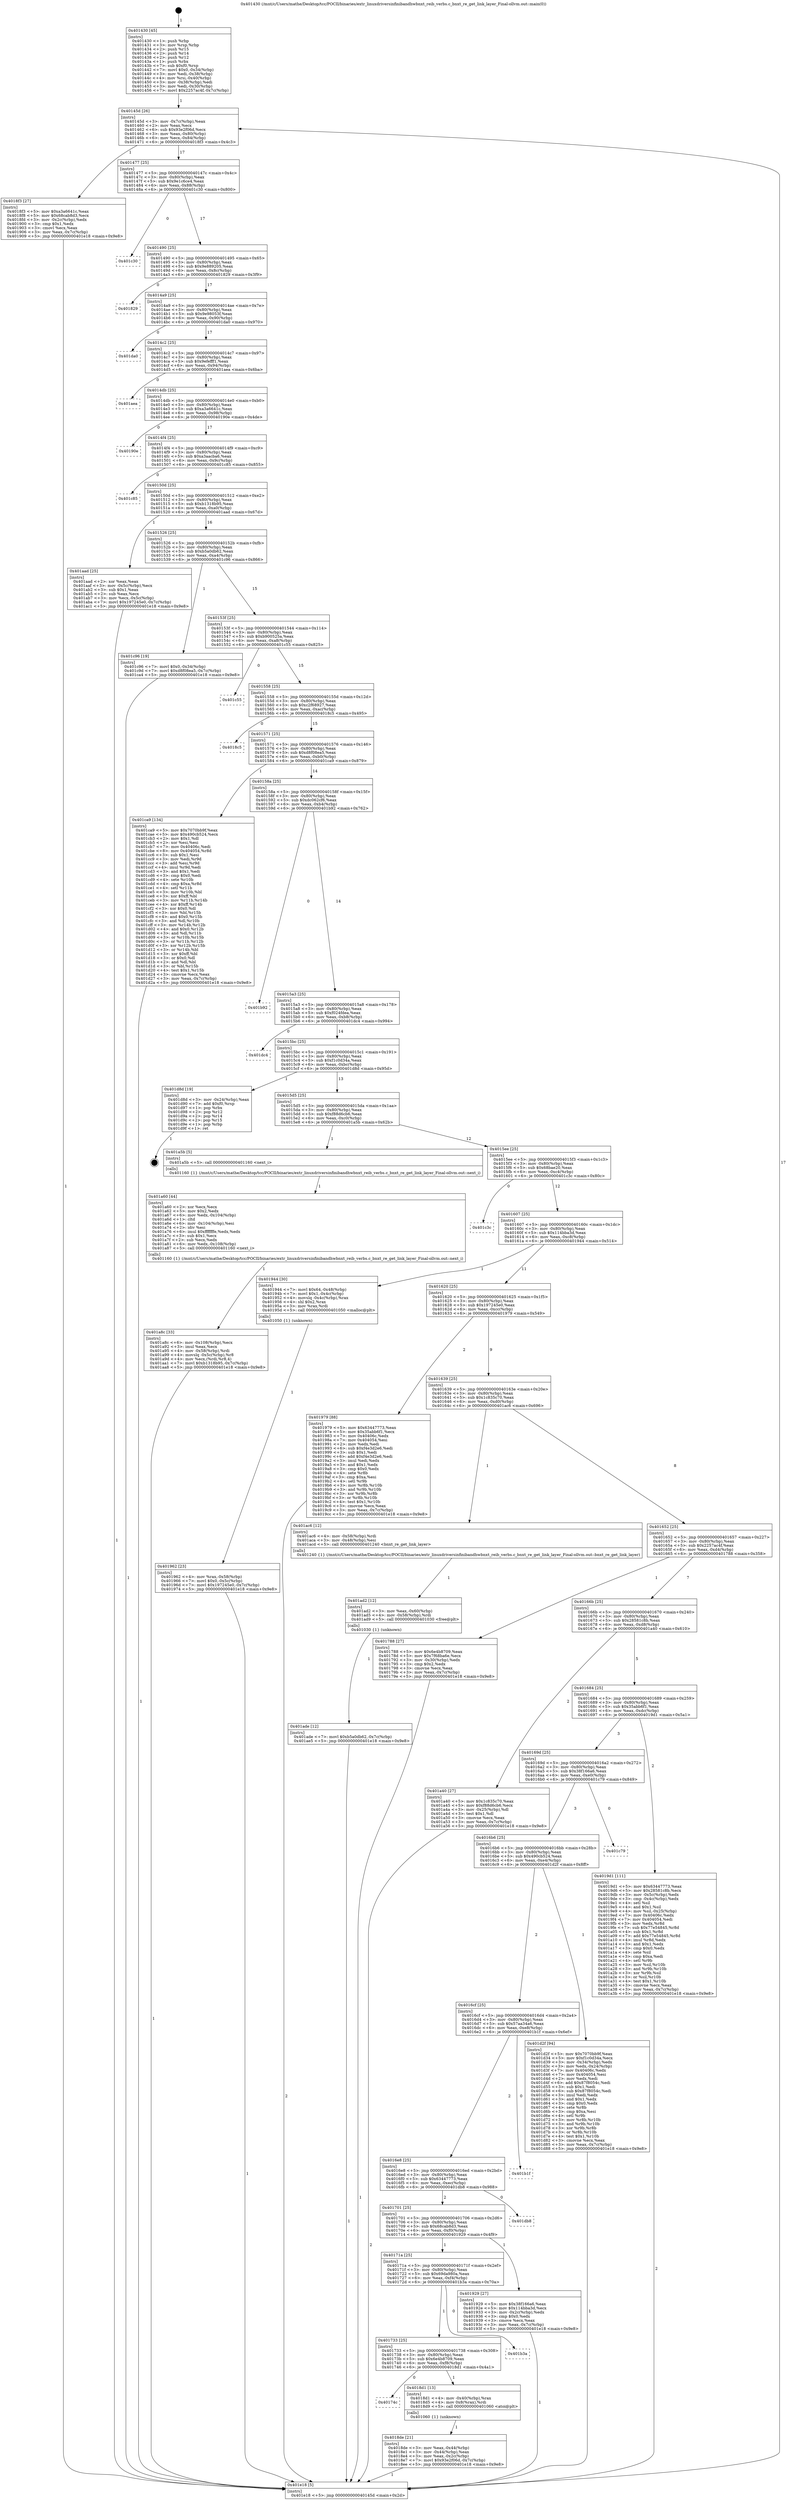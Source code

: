 digraph "0x401430" {
  label = "0x401430 (/mnt/c/Users/mathe/Desktop/tcc/POCII/binaries/extr_linuxdriversinfinibandhwbnxt_reib_verbs.c_bnxt_re_get_link_layer_Final-ollvm.out::main(0))"
  labelloc = "t"
  node[shape=record]

  Entry [label="",width=0.3,height=0.3,shape=circle,fillcolor=black,style=filled]
  "0x40145d" [label="{
     0x40145d [26]\l
     | [instrs]\l
     &nbsp;&nbsp;0x40145d \<+3\>: mov -0x7c(%rbp),%eax\l
     &nbsp;&nbsp;0x401460 \<+2\>: mov %eax,%ecx\l
     &nbsp;&nbsp;0x401462 \<+6\>: sub $0x93e2f06d,%ecx\l
     &nbsp;&nbsp;0x401468 \<+3\>: mov %eax,-0x80(%rbp)\l
     &nbsp;&nbsp;0x40146b \<+6\>: mov %ecx,-0x84(%rbp)\l
     &nbsp;&nbsp;0x401471 \<+6\>: je 00000000004018f3 \<main+0x4c3\>\l
  }"]
  "0x4018f3" [label="{
     0x4018f3 [27]\l
     | [instrs]\l
     &nbsp;&nbsp;0x4018f3 \<+5\>: mov $0xa3a6641c,%eax\l
     &nbsp;&nbsp;0x4018f8 \<+5\>: mov $0x68cab8d3,%ecx\l
     &nbsp;&nbsp;0x4018fd \<+3\>: mov -0x2c(%rbp),%edx\l
     &nbsp;&nbsp;0x401900 \<+3\>: cmp $0x1,%edx\l
     &nbsp;&nbsp;0x401903 \<+3\>: cmovl %ecx,%eax\l
     &nbsp;&nbsp;0x401906 \<+3\>: mov %eax,-0x7c(%rbp)\l
     &nbsp;&nbsp;0x401909 \<+5\>: jmp 0000000000401e18 \<main+0x9e8\>\l
  }"]
  "0x401477" [label="{
     0x401477 [25]\l
     | [instrs]\l
     &nbsp;&nbsp;0x401477 \<+5\>: jmp 000000000040147c \<main+0x4c\>\l
     &nbsp;&nbsp;0x40147c \<+3\>: mov -0x80(%rbp),%eax\l
     &nbsp;&nbsp;0x40147f \<+5\>: sub $0x9e1c6ce4,%eax\l
     &nbsp;&nbsp;0x401484 \<+6\>: mov %eax,-0x88(%rbp)\l
     &nbsp;&nbsp;0x40148a \<+6\>: je 0000000000401c30 \<main+0x800\>\l
  }"]
  Exit [label="",width=0.3,height=0.3,shape=circle,fillcolor=black,style=filled,peripheries=2]
  "0x401c30" [label="{
     0x401c30\l
  }", style=dashed]
  "0x401490" [label="{
     0x401490 [25]\l
     | [instrs]\l
     &nbsp;&nbsp;0x401490 \<+5\>: jmp 0000000000401495 \<main+0x65\>\l
     &nbsp;&nbsp;0x401495 \<+3\>: mov -0x80(%rbp),%eax\l
     &nbsp;&nbsp;0x401498 \<+5\>: sub $0x9e889205,%eax\l
     &nbsp;&nbsp;0x40149d \<+6\>: mov %eax,-0x8c(%rbp)\l
     &nbsp;&nbsp;0x4014a3 \<+6\>: je 0000000000401829 \<main+0x3f9\>\l
  }"]
  "0x401ade" [label="{
     0x401ade [12]\l
     | [instrs]\l
     &nbsp;&nbsp;0x401ade \<+7\>: movl $0xb5a0db62,-0x7c(%rbp)\l
     &nbsp;&nbsp;0x401ae5 \<+5\>: jmp 0000000000401e18 \<main+0x9e8\>\l
  }"]
  "0x401829" [label="{
     0x401829\l
  }", style=dashed]
  "0x4014a9" [label="{
     0x4014a9 [25]\l
     | [instrs]\l
     &nbsp;&nbsp;0x4014a9 \<+5\>: jmp 00000000004014ae \<main+0x7e\>\l
     &nbsp;&nbsp;0x4014ae \<+3\>: mov -0x80(%rbp),%eax\l
     &nbsp;&nbsp;0x4014b1 \<+5\>: sub $0x9e98053f,%eax\l
     &nbsp;&nbsp;0x4014b6 \<+6\>: mov %eax,-0x90(%rbp)\l
     &nbsp;&nbsp;0x4014bc \<+6\>: je 0000000000401da0 \<main+0x970\>\l
  }"]
  "0x401ad2" [label="{
     0x401ad2 [12]\l
     | [instrs]\l
     &nbsp;&nbsp;0x401ad2 \<+3\>: mov %eax,-0x60(%rbp)\l
     &nbsp;&nbsp;0x401ad5 \<+4\>: mov -0x58(%rbp),%rdi\l
     &nbsp;&nbsp;0x401ad9 \<+5\>: call 0000000000401030 \<free@plt\>\l
     | [calls]\l
     &nbsp;&nbsp;0x401030 \{1\} (unknown)\l
  }"]
  "0x401da0" [label="{
     0x401da0\l
  }", style=dashed]
  "0x4014c2" [label="{
     0x4014c2 [25]\l
     | [instrs]\l
     &nbsp;&nbsp;0x4014c2 \<+5\>: jmp 00000000004014c7 \<main+0x97\>\l
     &nbsp;&nbsp;0x4014c7 \<+3\>: mov -0x80(%rbp),%eax\l
     &nbsp;&nbsp;0x4014ca \<+5\>: sub $0x9efefff1,%eax\l
     &nbsp;&nbsp;0x4014cf \<+6\>: mov %eax,-0x94(%rbp)\l
     &nbsp;&nbsp;0x4014d5 \<+6\>: je 0000000000401aea \<main+0x6ba\>\l
  }"]
  "0x401a8c" [label="{
     0x401a8c [33]\l
     | [instrs]\l
     &nbsp;&nbsp;0x401a8c \<+6\>: mov -0x108(%rbp),%ecx\l
     &nbsp;&nbsp;0x401a92 \<+3\>: imul %eax,%ecx\l
     &nbsp;&nbsp;0x401a95 \<+4\>: mov -0x58(%rbp),%rdi\l
     &nbsp;&nbsp;0x401a99 \<+4\>: movslq -0x5c(%rbp),%r8\l
     &nbsp;&nbsp;0x401a9d \<+4\>: mov %ecx,(%rdi,%r8,4)\l
     &nbsp;&nbsp;0x401aa1 \<+7\>: movl $0xb1318b95,-0x7c(%rbp)\l
     &nbsp;&nbsp;0x401aa8 \<+5\>: jmp 0000000000401e18 \<main+0x9e8\>\l
  }"]
  "0x401aea" [label="{
     0x401aea\l
  }", style=dashed]
  "0x4014db" [label="{
     0x4014db [25]\l
     | [instrs]\l
     &nbsp;&nbsp;0x4014db \<+5\>: jmp 00000000004014e0 \<main+0xb0\>\l
     &nbsp;&nbsp;0x4014e0 \<+3\>: mov -0x80(%rbp),%eax\l
     &nbsp;&nbsp;0x4014e3 \<+5\>: sub $0xa3a6641c,%eax\l
     &nbsp;&nbsp;0x4014e8 \<+6\>: mov %eax,-0x98(%rbp)\l
     &nbsp;&nbsp;0x4014ee \<+6\>: je 000000000040190e \<main+0x4de\>\l
  }"]
  "0x401a60" [label="{
     0x401a60 [44]\l
     | [instrs]\l
     &nbsp;&nbsp;0x401a60 \<+2\>: xor %ecx,%ecx\l
     &nbsp;&nbsp;0x401a62 \<+5\>: mov $0x2,%edx\l
     &nbsp;&nbsp;0x401a67 \<+6\>: mov %edx,-0x104(%rbp)\l
     &nbsp;&nbsp;0x401a6d \<+1\>: cltd\l
     &nbsp;&nbsp;0x401a6e \<+6\>: mov -0x104(%rbp),%esi\l
     &nbsp;&nbsp;0x401a74 \<+2\>: idiv %esi\l
     &nbsp;&nbsp;0x401a76 \<+6\>: imul $0xfffffffe,%edx,%edx\l
     &nbsp;&nbsp;0x401a7c \<+3\>: sub $0x1,%ecx\l
     &nbsp;&nbsp;0x401a7f \<+2\>: sub %ecx,%edx\l
     &nbsp;&nbsp;0x401a81 \<+6\>: mov %edx,-0x108(%rbp)\l
     &nbsp;&nbsp;0x401a87 \<+5\>: call 0000000000401160 \<next_i\>\l
     | [calls]\l
     &nbsp;&nbsp;0x401160 \{1\} (/mnt/c/Users/mathe/Desktop/tcc/POCII/binaries/extr_linuxdriversinfinibandhwbnxt_reib_verbs.c_bnxt_re_get_link_layer_Final-ollvm.out::next_i)\l
  }"]
  "0x40190e" [label="{
     0x40190e\l
  }", style=dashed]
  "0x4014f4" [label="{
     0x4014f4 [25]\l
     | [instrs]\l
     &nbsp;&nbsp;0x4014f4 \<+5\>: jmp 00000000004014f9 \<main+0xc9\>\l
     &nbsp;&nbsp;0x4014f9 \<+3\>: mov -0x80(%rbp),%eax\l
     &nbsp;&nbsp;0x4014fc \<+5\>: sub $0xa3aacba6,%eax\l
     &nbsp;&nbsp;0x401501 \<+6\>: mov %eax,-0x9c(%rbp)\l
     &nbsp;&nbsp;0x401507 \<+6\>: je 0000000000401c85 \<main+0x855\>\l
  }"]
  "0x401962" [label="{
     0x401962 [23]\l
     | [instrs]\l
     &nbsp;&nbsp;0x401962 \<+4\>: mov %rax,-0x58(%rbp)\l
     &nbsp;&nbsp;0x401966 \<+7\>: movl $0x0,-0x5c(%rbp)\l
     &nbsp;&nbsp;0x40196d \<+7\>: movl $0x197245e0,-0x7c(%rbp)\l
     &nbsp;&nbsp;0x401974 \<+5\>: jmp 0000000000401e18 \<main+0x9e8\>\l
  }"]
  "0x401c85" [label="{
     0x401c85\l
  }", style=dashed]
  "0x40150d" [label="{
     0x40150d [25]\l
     | [instrs]\l
     &nbsp;&nbsp;0x40150d \<+5\>: jmp 0000000000401512 \<main+0xe2\>\l
     &nbsp;&nbsp;0x401512 \<+3\>: mov -0x80(%rbp),%eax\l
     &nbsp;&nbsp;0x401515 \<+5\>: sub $0xb1318b95,%eax\l
     &nbsp;&nbsp;0x40151a \<+6\>: mov %eax,-0xa0(%rbp)\l
     &nbsp;&nbsp;0x401520 \<+6\>: je 0000000000401aad \<main+0x67d\>\l
  }"]
  "0x4018de" [label="{
     0x4018de [21]\l
     | [instrs]\l
     &nbsp;&nbsp;0x4018de \<+3\>: mov %eax,-0x44(%rbp)\l
     &nbsp;&nbsp;0x4018e1 \<+3\>: mov -0x44(%rbp),%eax\l
     &nbsp;&nbsp;0x4018e4 \<+3\>: mov %eax,-0x2c(%rbp)\l
     &nbsp;&nbsp;0x4018e7 \<+7\>: movl $0x93e2f06d,-0x7c(%rbp)\l
     &nbsp;&nbsp;0x4018ee \<+5\>: jmp 0000000000401e18 \<main+0x9e8\>\l
  }"]
  "0x401aad" [label="{
     0x401aad [25]\l
     | [instrs]\l
     &nbsp;&nbsp;0x401aad \<+2\>: xor %eax,%eax\l
     &nbsp;&nbsp;0x401aaf \<+3\>: mov -0x5c(%rbp),%ecx\l
     &nbsp;&nbsp;0x401ab2 \<+3\>: sub $0x1,%eax\l
     &nbsp;&nbsp;0x401ab5 \<+2\>: sub %eax,%ecx\l
     &nbsp;&nbsp;0x401ab7 \<+3\>: mov %ecx,-0x5c(%rbp)\l
     &nbsp;&nbsp;0x401aba \<+7\>: movl $0x197245e0,-0x7c(%rbp)\l
     &nbsp;&nbsp;0x401ac1 \<+5\>: jmp 0000000000401e18 \<main+0x9e8\>\l
  }"]
  "0x401526" [label="{
     0x401526 [25]\l
     | [instrs]\l
     &nbsp;&nbsp;0x401526 \<+5\>: jmp 000000000040152b \<main+0xfb\>\l
     &nbsp;&nbsp;0x40152b \<+3\>: mov -0x80(%rbp),%eax\l
     &nbsp;&nbsp;0x40152e \<+5\>: sub $0xb5a0db62,%eax\l
     &nbsp;&nbsp;0x401533 \<+6\>: mov %eax,-0xa4(%rbp)\l
     &nbsp;&nbsp;0x401539 \<+6\>: je 0000000000401c96 \<main+0x866\>\l
  }"]
  "0x40174c" [label="{
     0x40174c\l
  }", style=dashed]
  "0x401c96" [label="{
     0x401c96 [19]\l
     | [instrs]\l
     &nbsp;&nbsp;0x401c96 \<+7\>: movl $0x0,-0x34(%rbp)\l
     &nbsp;&nbsp;0x401c9d \<+7\>: movl $0xd8f08ea5,-0x7c(%rbp)\l
     &nbsp;&nbsp;0x401ca4 \<+5\>: jmp 0000000000401e18 \<main+0x9e8\>\l
  }"]
  "0x40153f" [label="{
     0x40153f [25]\l
     | [instrs]\l
     &nbsp;&nbsp;0x40153f \<+5\>: jmp 0000000000401544 \<main+0x114\>\l
     &nbsp;&nbsp;0x401544 \<+3\>: mov -0x80(%rbp),%eax\l
     &nbsp;&nbsp;0x401547 \<+5\>: sub $0xb900525a,%eax\l
     &nbsp;&nbsp;0x40154c \<+6\>: mov %eax,-0xa8(%rbp)\l
     &nbsp;&nbsp;0x401552 \<+6\>: je 0000000000401c55 \<main+0x825\>\l
  }"]
  "0x4018d1" [label="{
     0x4018d1 [13]\l
     | [instrs]\l
     &nbsp;&nbsp;0x4018d1 \<+4\>: mov -0x40(%rbp),%rax\l
     &nbsp;&nbsp;0x4018d5 \<+4\>: mov 0x8(%rax),%rdi\l
     &nbsp;&nbsp;0x4018d9 \<+5\>: call 0000000000401060 \<atoi@plt\>\l
     | [calls]\l
     &nbsp;&nbsp;0x401060 \{1\} (unknown)\l
  }"]
  "0x401c55" [label="{
     0x401c55\l
  }", style=dashed]
  "0x401558" [label="{
     0x401558 [25]\l
     | [instrs]\l
     &nbsp;&nbsp;0x401558 \<+5\>: jmp 000000000040155d \<main+0x12d\>\l
     &nbsp;&nbsp;0x40155d \<+3\>: mov -0x80(%rbp),%eax\l
     &nbsp;&nbsp;0x401560 \<+5\>: sub $0xc2f68927,%eax\l
     &nbsp;&nbsp;0x401565 \<+6\>: mov %eax,-0xac(%rbp)\l
     &nbsp;&nbsp;0x40156b \<+6\>: je 00000000004018c5 \<main+0x495\>\l
  }"]
  "0x401733" [label="{
     0x401733 [25]\l
     | [instrs]\l
     &nbsp;&nbsp;0x401733 \<+5\>: jmp 0000000000401738 \<main+0x308\>\l
     &nbsp;&nbsp;0x401738 \<+3\>: mov -0x80(%rbp),%eax\l
     &nbsp;&nbsp;0x40173b \<+5\>: sub $0x6e4b8709,%eax\l
     &nbsp;&nbsp;0x401740 \<+6\>: mov %eax,-0xf8(%rbp)\l
     &nbsp;&nbsp;0x401746 \<+6\>: je 00000000004018d1 \<main+0x4a1\>\l
  }"]
  "0x4018c5" [label="{
     0x4018c5\l
  }", style=dashed]
  "0x401571" [label="{
     0x401571 [25]\l
     | [instrs]\l
     &nbsp;&nbsp;0x401571 \<+5\>: jmp 0000000000401576 \<main+0x146\>\l
     &nbsp;&nbsp;0x401576 \<+3\>: mov -0x80(%rbp),%eax\l
     &nbsp;&nbsp;0x401579 \<+5\>: sub $0xd8f08ea5,%eax\l
     &nbsp;&nbsp;0x40157e \<+6\>: mov %eax,-0xb0(%rbp)\l
     &nbsp;&nbsp;0x401584 \<+6\>: je 0000000000401ca9 \<main+0x879\>\l
  }"]
  "0x401b3a" [label="{
     0x401b3a\l
  }", style=dashed]
  "0x401ca9" [label="{
     0x401ca9 [134]\l
     | [instrs]\l
     &nbsp;&nbsp;0x401ca9 \<+5\>: mov $0x7070bb9f,%eax\l
     &nbsp;&nbsp;0x401cae \<+5\>: mov $0x490cb524,%ecx\l
     &nbsp;&nbsp;0x401cb3 \<+2\>: mov $0x1,%dl\l
     &nbsp;&nbsp;0x401cb5 \<+2\>: xor %esi,%esi\l
     &nbsp;&nbsp;0x401cb7 \<+7\>: mov 0x40406c,%edi\l
     &nbsp;&nbsp;0x401cbe \<+8\>: mov 0x404054,%r8d\l
     &nbsp;&nbsp;0x401cc6 \<+3\>: sub $0x1,%esi\l
     &nbsp;&nbsp;0x401cc9 \<+3\>: mov %edi,%r9d\l
     &nbsp;&nbsp;0x401ccc \<+3\>: add %esi,%r9d\l
     &nbsp;&nbsp;0x401ccf \<+4\>: imul %r9d,%edi\l
     &nbsp;&nbsp;0x401cd3 \<+3\>: and $0x1,%edi\l
     &nbsp;&nbsp;0x401cd6 \<+3\>: cmp $0x0,%edi\l
     &nbsp;&nbsp;0x401cd9 \<+4\>: sete %r10b\l
     &nbsp;&nbsp;0x401cdd \<+4\>: cmp $0xa,%r8d\l
     &nbsp;&nbsp;0x401ce1 \<+4\>: setl %r11b\l
     &nbsp;&nbsp;0x401ce5 \<+3\>: mov %r10b,%bl\l
     &nbsp;&nbsp;0x401ce8 \<+3\>: xor $0xff,%bl\l
     &nbsp;&nbsp;0x401ceb \<+3\>: mov %r11b,%r14b\l
     &nbsp;&nbsp;0x401cee \<+4\>: xor $0xff,%r14b\l
     &nbsp;&nbsp;0x401cf2 \<+3\>: xor $0x0,%dl\l
     &nbsp;&nbsp;0x401cf5 \<+3\>: mov %bl,%r15b\l
     &nbsp;&nbsp;0x401cf8 \<+4\>: and $0x0,%r15b\l
     &nbsp;&nbsp;0x401cfc \<+3\>: and %dl,%r10b\l
     &nbsp;&nbsp;0x401cff \<+3\>: mov %r14b,%r12b\l
     &nbsp;&nbsp;0x401d02 \<+4\>: and $0x0,%r12b\l
     &nbsp;&nbsp;0x401d06 \<+3\>: and %dl,%r11b\l
     &nbsp;&nbsp;0x401d09 \<+3\>: or %r10b,%r15b\l
     &nbsp;&nbsp;0x401d0c \<+3\>: or %r11b,%r12b\l
     &nbsp;&nbsp;0x401d0f \<+3\>: xor %r12b,%r15b\l
     &nbsp;&nbsp;0x401d12 \<+3\>: or %r14b,%bl\l
     &nbsp;&nbsp;0x401d15 \<+3\>: xor $0xff,%bl\l
     &nbsp;&nbsp;0x401d18 \<+3\>: or $0x0,%dl\l
     &nbsp;&nbsp;0x401d1b \<+2\>: and %dl,%bl\l
     &nbsp;&nbsp;0x401d1d \<+3\>: or %bl,%r15b\l
     &nbsp;&nbsp;0x401d20 \<+4\>: test $0x1,%r15b\l
     &nbsp;&nbsp;0x401d24 \<+3\>: cmovne %ecx,%eax\l
     &nbsp;&nbsp;0x401d27 \<+3\>: mov %eax,-0x7c(%rbp)\l
     &nbsp;&nbsp;0x401d2a \<+5\>: jmp 0000000000401e18 \<main+0x9e8\>\l
  }"]
  "0x40158a" [label="{
     0x40158a [25]\l
     | [instrs]\l
     &nbsp;&nbsp;0x40158a \<+5\>: jmp 000000000040158f \<main+0x15f\>\l
     &nbsp;&nbsp;0x40158f \<+3\>: mov -0x80(%rbp),%eax\l
     &nbsp;&nbsp;0x401592 \<+5\>: sub $0xdc062cf6,%eax\l
     &nbsp;&nbsp;0x401597 \<+6\>: mov %eax,-0xb4(%rbp)\l
     &nbsp;&nbsp;0x40159d \<+6\>: je 0000000000401b92 \<main+0x762\>\l
  }"]
  "0x40171a" [label="{
     0x40171a [25]\l
     | [instrs]\l
     &nbsp;&nbsp;0x40171a \<+5\>: jmp 000000000040171f \<main+0x2ef\>\l
     &nbsp;&nbsp;0x40171f \<+3\>: mov -0x80(%rbp),%eax\l
     &nbsp;&nbsp;0x401722 \<+5\>: sub $0x69da980a,%eax\l
     &nbsp;&nbsp;0x401727 \<+6\>: mov %eax,-0xf4(%rbp)\l
     &nbsp;&nbsp;0x40172d \<+6\>: je 0000000000401b3a \<main+0x70a\>\l
  }"]
  "0x401b92" [label="{
     0x401b92\l
  }", style=dashed]
  "0x4015a3" [label="{
     0x4015a3 [25]\l
     | [instrs]\l
     &nbsp;&nbsp;0x4015a3 \<+5\>: jmp 00000000004015a8 \<main+0x178\>\l
     &nbsp;&nbsp;0x4015a8 \<+3\>: mov -0x80(%rbp),%eax\l
     &nbsp;&nbsp;0x4015ab \<+5\>: sub $0xf024fdea,%eax\l
     &nbsp;&nbsp;0x4015b0 \<+6\>: mov %eax,-0xb8(%rbp)\l
     &nbsp;&nbsp;0x4015b6 \<+6\>: je 0000000000401dc4 \<main+0x994\>\l
  }"]
  "0x401929" [label="{
     0x401929 [27]\l
     | [instrs]\l
     &nbsp;&nbsp;0x401929 \<+5\>: mov $0x38f166a6,%eax\l
     &nbsp;&nbsp;0x40192e \<+5\>: mov $0x114bba3d,%ecx\l
     &nbsp;&nbsp;0x401933 \<+3\>: mov -0x2c(%rbp),%edx\l
     &nbsp;&nbsp;0x401936 \<+3\>: cmp $0x0,%edx\l
     &nbsp;&nbsp;0x401939 \<+3\>: cmove %ecx,%eax\l
     &nbsp;&nbsp;0x40193c \<+3\>: mov %eax,-0x7c(%rbp)\l
     &nbsp;&nbsp;0x40193f \<+5\>: jmp 0000000000401e18 \<main+0x9e8\>\l
  }"]
  "0x401dc4" [label="{
     0x401dc4\l
  }", style=dashed]
  "0x4015bc" [label="{
     0x4015bc [25]\l
     | [instrs]\l
     &nbsp;&nbsp;0x4015bc \<+5\>: jmp 00000000004015c1 \<main+0x191\>\l
     &nbsp;&nbsp;0x4015c1 \<+3\>: mov -0x80(%rbp),%eax\l
     &nbsp;&nbsp;0x4015c4 \<+5\>: sub $0xf1c0d34a,%eax\l
     &nbsp;&nbsp;0x4015c9 \<+6\>: mov %eax,-0xbc(%rbp)\l
     &nbsp;&nbsp;0x4015cf \<+6\>: je 0000000000401d8d \<main+0x95d\>\l
  }"]
  "0x401701" [label="{
     0x401701 [25]\l
     | [instrs]\l
     &nbsp;&nbsp;0x401701 \<+5\>: jmp 0000000000401706 \<main+0x2d6\>\l
     &nbsp;&nbsp;0x401706 \<+3\>: mov -0x80(%rbp),%eax\l
     &nbsp;&nbsp;0x401709 \<+5\>: sub $0x68cab8d3,%eax\l
     &nbsp;&nbsp;0x40170e \<+6\>: mov %eax,-0xf0(%rbp)\l
     &nbsp;&nbsp;0x401714 \<+6\>: je 0000000000401929 \<main+0x4f9\>\l
  }"]
  "0x401d8d" [label="{
     0x401d8d [19]\l
     | [instrs]\l
     &nbsp;&nbsp;0x401d8d \<+3\>: mov -0x24(%rbp),%eax\l
     &nbsp;&nbsp;0x401d90 \<+7\>: add $0xf0,%rsp\l
     &nbsp;&nbsp;0x401d97 \<+1\>: pop %rbx\l
     &nbsp;&nbsp;0x401d98 \<+2\>: pop %r12\l
     &nbsp;&nbsp;0x401d9a \<+2\>: pop %r14\l
     &nbsp;&nbsp;0x401d9c \<+2\>: pop %r15\l
     &nbsp;&nbsp;0x401d9e \<+1\>: pop %rbp\l
     &nbsp;&nbsp;0x401d9f \<+1\>: ret\l
  }"]
  "0x4015d5" [label="{
     0x4015d5 [25]\l
     | [instrs]\l
     &nbsp;&nbsp;0x4015d5 \<+5\>: jmp 00000000004015da \<main+0x1aa\>\l
     &nbsp;&nbsp;0x4015da \<+3\>: mov -0x80(%rbp),%eax\l
     &nbsp;&nbsp;0x4015dd \<+5\>: sub $0xf88d6cb6,%eax\l
     &nbsp;&nbsp;0x4015e2 \<+6\>: mov %eax,-0xc0(%rbp)\l
     &nbsp;&nbsp;0x4015e8 \<+6\>: je 0000000000401a5b \<main+0x62b\>\l
  }"]
  "0x401db8" [label="{
     0x401db8\l
  }", style=dashed]
  "0x401a5b" [label="{
     0x401a5b [5]\l
     | [instrs]\l
     &nbsp;&nbsp;0x401a5b \<+5\>: call 0000000000401160 \<next_i\>\l
     | [calls]\l
     &nbsp;&nbsp;0x401160 \{1\} (/mnt/c/Users/mathe/Desktop/tcc/POCII/binaries/extr_linuxdriversinfinibandhwbnxt_reib_verbs.c_bnxt_re_get_link_layer_Final-ollvm.out::next_i)\l
  }"]
  "0x4015ee" [label="{
     0x4015ee [25]\l
     | [instrs]\l
     &nbsp;&nbsp;0x4015ee \<+5\>: jmp 00000000004015f3 \<main+0x1c3\>\l
     &nbsp;&nbsp;0x4015f3 \<+3\>: mov -0x80(%rbp),%eax\l
     &nbsp;&nbsp;0x4015f6 \<+5\>: sub $0x68bae20,%eax\l
     &nbsp;&nbsp;0x4015fb \<+6\>: mov %eax,-0xc4(%rbp)\l
     &nbsp;&nbsp;0x401601 \<+6\>: je 0000000000401c3c \<main+0x80c\>\l
  }"]
  "0x4016e8" [label="{
     0x4016e8 [25]\l
     | [instrs]\l
     &nbsp;&nbsp;0x4016e8 \<+5\>: jmp 00000000004016ed \<main+0x2bd\>\l
     &nbsp;&nbsp;0x4016ed \<+3\>: mov -0x80(%rbp),%eax\l
     &nbsp;&nbsp;0x4016f0 \<+5\>: sub $0x63447773,%eax\l
     &nbsp;&nbsp;0x4016f5 \<+6\>: mov %eax,-0xec(%rbp)\l
     &nbsp;&nbsp;0x4016fb \<+6\>: je 0000000000401db8 \<main+0x988\>\l
  }"]
  "0x401c3c" [label="{
     0x401c3c\l
  }", style=dashed]
  "0x401607" [label="{
     0x401607 [25]\l
     | [instrs]\l
     &nbsp;&nbsp;0x401607 \<+5\>: jmp 000000000040160c \<main+0x1dc\>\l
     &nbsp;&nbsp;0x40160c \<+3\>: mov -0x80(%rbp),%eax\l
     &nbsp;&nbsp;0x40160f \<+5\>: sub $0x114bba3d,%eax\l
     &nbsp;&nbsp;0x401614 \<+6\>: mov %eax,-0xc8(%rbp)\l
     &nbsp;&nbsp;0x40161a \<+6\>: je 0000000000401944 \<main+0x514\>\l
  }"]
  "0x401b1f" [label="{
     0x401b1f\l
  }", style=dashed]
  "0x401944" [label="{
     0x401944 [30]\l
     | [instrs]\l
     &nbsp;&nbsp;0x401944 \<+7\>: movl $0x64,-0x48(%rbp)\l
     &nbsp;&nbsp;0x40194b \<+7\>: movl $0x1,-0x4c(%rbp)\l
     &nbsp;&nbsp;0x401952 \<+4\>: movslq -0x4c(%rbp),%rax\l
     &nbsp;&nbsp;0x401956 \<+4\>: shl $0x2,%rax\l
     &nbsp;&nbsp;0x40195a \<+3\>: mov %rax,%rdi\l
     &nbsp;&nbsp;0x40195d \<+5\>: call 0000000000401050 \<malloc@plt\>\l
     | [calls]\l
     &nbsp;&nbsp;0x401050 \{1\} (unknown)\l
  }"]
  "0x401620" [label="{
     0x401620 [25]\l
     | [instrs]\l
     &nbsp;&nbsp;0x401620 \<+5\>: jmp 0000000000401625 \<main+0x1f5\>\l
     &nbsp;&nbsp;0x401625 \<+3\>: mov -0x80(%rbp),%eax\l
     &nbsp;&nbsp;0x401628 \<+5\>: sub $0x197245e0,%eax\l
     &nbsp;&nbsp;0x40162d \<+6\>: mov %eax,-0xcc(%rbp)\l
     &nbsp;&nbsp;0x401633 \<+6\>: je 0000000000401979 \<main+0x549\>\l
  }"]
  "0x4016cf" [label="{
     0x4016cf [25]\l
     | [instrs]\l
     &nbsp;&nbsp;0x4016cf \<+5\>: jmp 00000000004016d4 \<main+0x2a4\>\l
     &nbsp;&nbsp;0x4016d4 \<+3\>: mov -0x80(%rbp),%eax\l
     &nbsp;&nbsp;0x4016d7 \<+5\>: sub $0x57aa34a6,%eax\l
     &nbsp;&nbsp;0x4016dc \<+6\>: mov %eax,-0xe8(%rbp)\l
     &nbsp;&nbsp;0x4016e2 \<+6\>: je 0000000000401b1f \<main+0x6ef\>\l
  }"]
  "0x401979" [label="{
     0x401979 [88]\l
     | [instrs]\l
     &nbsp;&nbsp;0x401979 \<+5\>: mov $0x63447773,%eax\l
     &nbsp;&nbsp;0x40197e \<+5\>: mov $0x35abb6f1,%ecx\l
     &nbsp;&nbsp;0x401983 \<+7\>: mov 0x40406c,%edx\l
     &nbsp;&nbsp;0x40198a \<+7\>: mov 0x404054,%esi\l
     &nbsp;&nbsp;0x401991 \<+2\>: mov %edx,%edi\l
     &nbsp;&nbsp;0x401993 \<+6\>: sub $0xf4e3d2e6,%edi\l
     &nbsp;&nbsp;0x401999 \<+3\>: sub $0x1,%edi\l
     &nbsp;&nbsp;0x40199c \<+6\>: add $0xf4e3d2e6,%edi\l
     &nbsp;&nbsp;0x4019a2 \<+3\>: imul %edi,%edx\l
     &nbsp;&nbsp;0x4019a5 \<+3\>: and $0x1,%edx\l
     &nbsp;&nbsp;0x4019a8 \<+3\>: cmp $0x0,%edx\l
     &nbsp;&nbsp;0x4019ab \<+4\>: sete %r8b\l
     &nbsp;&nbsp;0x4019af \<+3\>: cmp $0xa,%esi\l
     &nbsp;&nbsp;0x4019b2 \<+4\>: setl %r9b\l
     &nbsp;&nbsp;0x4019b6 \<+3\>: mov %r8b,%r10b\l
     &nbsp;&nbsp;0x4019b9 \<+3\>: and %r9b,%r10b\l
     &nbsp;&nbsp;0x4019bc \<+3\>: xor %r9b,%r8b\l
     &nbsp;&nbsp;0x4019bf \<+3\>: or %r8b,%r10b\l
     &nbsp;&nbsp;0x4019c2 \<+4\>: test $0x1,%r10b\l
     &nbsp;&nbsp;0x4019c6 \<+3\>: cmovne %ecx,%eax\l
     &nbsp;&nbsp;0x4019c9 \<+3\>: mov %eax,-0x7c(%rbp)\l
     &nbsp;&nbsp;0x4019cc \<+5\>: jmp 0000000000401e18 \<main+0x9e8\>\l
  }"]
  "0x401639" [label="{
     0x401639 [25]\l
     | [instrs]\l
     &nbsp;&nbsp;0x401639 \<+5\>: jmp 000000000040163e \<main+0x20e\>\l
     &nbsp;&nbsp;0x40163e \<+3\>: mov -0x80(%rbp),%eax\l
     &nbsp;&nbsp;0x401641 \<+5\>: sub $0x1c835c70,%eax\l
     &nbsp;&nbsp;0x401646 \<+6\>: mov %eax,-0xd0(%rbp)\l
     &nbsp;&nbsp;0x40164c \<+6\>: je 0000000000401ac6 \<main+0x696\>\l
  }"]
  "0x401d2f" [label="{
     0x401d2f [94]\l
     | [instrs]\l
     &nbsp;&nbsp;0x401d2f \<+5\>: mov $0x7070bb9f,%eax\l
     &nbsp;&nbsp;0x401d34 \<+5\>: mov $0xf1c0d34a,%ecx\l
     &nbsp;&nbsp;0x401d39 \<+3\>: mov -0x34(%rbp),%edx\l
     &nbsp;&nbsp;0x401d3c \<+3\>: mov %edx,-0x24(%rbp)\l
     &nbsp;&nbsp;0x401d3f \<+7\>: mov 0x40406c,%edx\l
     &nbsp;&nbsp;0x401d46 \<+7\>: mov 0x404054,%esi\l
     &nbsp;&nbsp;0x401d4d \<+2\>: mov %edx,%edi\l
     &nbsp;&nbsp;0x401d4f \<+6\>: add $0x87f8054c,%edi\l
     &nbsp;&nbsp;0x401d55 \<+3\>: sub $0x1,%edi\l
     &nbsp;&nbsp;0x401d58 \<+6\>: sub $0x87f8054c,%edi\l
     &nbsp;&nbsp;0x401d5e \<+3\>: imul %edi,%edx\l
     &nbsp;&nbsp;0x401d61 \<+3\>: and $0x1,%edx\l
     &nbsp;&nbsp;0x401d64 \<+3\>: cmp $0x0,%edx\l
     &nbsp;&nbsp;0x401d67 \<+4\>: sete %r8b\l
     &nbsp;&nbsp;0x401d6b \<+3\>: cmp $0xa,%esi\l
     &nbsp;&nbsp;0x401d6e \<+4\>: setl %r9b\l
     &nbsp;&nbsp;0x401d72 \<+3\>: mov %r8b,%r10b\l
     &nbsp;&nbsp;0x401d75 \<+3\>: and %r9b,%r10b\l
     &nbsp;&nbsp;0x401d78 \<+3\>: xor %r9b,%r8b\l
     &nbsp;&nbsp;0x401d7b \<+3\>: or %r8b,%r10b\l
     &nbsp;&nbsp;0x401d7e \<+4\>: test $0x1,%r10b\l
     &nbsp;&nbsp;0x401d82 \<+3\>: cmovne %ecx,%eax\l
     &nbsp;&nbsp;0x401d85 \<+3\>: mov %eax,-0x7c(%rbp)\l
     &nbsp;&nbsp;0x401d88 \<+5\>: jmp 0000000000401e18 \<main+0x9e8\>\l
  }"]
  "0x401ac6" [label="{
     0x401ac6 [12]\l
     | [instrs]\l
     &nbsp;&nbsp;0x401ac6 \<+4\>: mov -0x58(%rbp),%rdi\l
     &nbsp;&nbsp;0x401aca \<+3\>: mov -0x48(%rbp),%esi\l
     &nbsp;&nbsp;0x401acd \<+5\>: call 0000000000401240 \<bnxt_re_get_link_layer\>\l
     | [calls]\l
     &nbsp;&nbsp;0x401240 \{1\} (/mnt/c/Users/mathe/Desktop/tcc/POCII/binaries/extr_linuxdriversinfinibandhwbnxt_reib_verbs.c_bnxt_re_get_link_layer_Final-ollvm.out::bnxt_re_get_link_layer)\l
  }"]
  "0x401652" [label="{
     0x401652 [25]\l
     | [instrs]\l
     &nbsp;&nbsp;0x401652 \<+5\>: jmp 0000000000401657 \<main+0x227\>\l
     &nbsp;&nbsp;0x401657 \<+3\>: mov -0x80(%rbp),%eax\l
     &nbsp;&nbsp;0x40165a \<+5\>: sub $0x2257ac4f,%eax\l
     &nbsp;&nbsp;0x40165f \<+6\>: mov %eax,-0xd4(%rbp)\l
     &nbsp;&nbsp;0x401665 \<+6\>: je 0000000000401788 \<main+0x358\>\l
  }"]
  "0x4016b6" [label="{
     0x4016b6 [25]\l
     | [instrs]\l
     &nbsp;&nbsp;0x4016b6 \<+5\>: jmp 00000000004016bb \<main+0x28b\>\l
     &nbsp;&nbsp;0x4016bb \<+3\>: mov -0x80(%rbp),%eax\l
     &nbsp;&nbsp;0x4016be \<+5\>: sub $0x490cb524,%eax\l
     &nbsp;&nbsp;0x4016c3 \<+6\>: mov %eax,-0xe4(%rbp)\l
     &nbsp;&nbsp;0x4016c9 \<+6\>: je 0000000000401d2f \<main+0x8ff\>\l
  }"]
  "0x401788" [label="{
     0x401788 [27]\l
     | [instrs]\l
     &nbsp;&nbsp;0x401788 \<+5\>: mov $0x6e4b8709,%eax\l
     &nbsp;&nbsp;0x40178d \<+5\>: mov $0x7f68ba6e,%ecx\l
     &nbsp;&nbsp;0x401792 \<+3\>: mov -0x30(%rbp),%edx\l
     &nbsp;&nbsp;0x401795 \<+3\>: cmp $0x2,%edx\l
     &nbsp;&nbsp;0x401798 \<+3\>: cmovne %ecx,%eax\l
     &nbsp;&nbsp;0x40179b \<+3\>: mov %eax,-0x7c(%rbp)\l
     &nbsp;&nbsp;0x40179e \<+5\>: jmp 0000000000401e18 \<main+0x9e8\>\l
  }"]
  "0x40166b" [label="{
     0x40166b [25]\l
     | [instrs]\l
     &nbsp;&nbsp;0x40166b \<+5\>: jmp 0000000000401670 \<main+0x240\>\l
     &nbsp;&nbsp;0x401670 \<+3\>: mov -0x80(%rbp),%eax\l
     &nbsp;&nbsp;0x401673 \<+5\>: sub $0x28581c8b,%eax\l
     &nbsp;&nbsp;0x401678 \<+6\>: mov %eax,-0xd8(%rbp)\l
     &nbsp;&nbsp;0x40167e \<+6\>: je 0000000000401a40 \<main+0x610\>\l
  }"]
  "0x401e18" [label="{
     0x401e18 [5]\l
     | [instrs]\l
     &nbsp;&nbsp;0x401e18 \<+5\>: jmp 000000000040145d \<main+0x2d\>\l
  }"]
  "0x401430" [label="{
     0x401430 [45]\l
     | [instrs]\l
     &nbsp;&nbsp;0x401430 \<+1\>: push %rbp\l
     &nbsp;&nbsp;0x401431 \<+3\>: mov %rsp,%rbp\l
     &nbsp;&nbsp;0x401434 \<+2\>: push %r15\l
     &nbsp;&nbsp;0x401436 \<+2\>: push %r14\l
     &nbsp;&nbsp;0x401438 \<+2\>: push %r12\l
     &nbsp;&nbsp;0x40143a \<+1\>: push %rbx\l
     &nbsp;&nbsp;0x40143b \<+7\>: sub $0xf0,%rsp\l
     &nbsp;&nbsp;0x401442 \<+7\>: movl $0x0,-0x34(%rbp)\l
     &nbsp;&nbsp;0x401449 \<+3\>: mov %edi,-0x38(%rbp)\l
     &nbsp;&nbsp;0x40144c \<+4\>: mov %rsi,-0x40(%rbp)\l
     &nbsp;&nbsp;0x401450 \<+3\>: mov -0x38(%rbp),%edi\l
     &nbsp;&nbsp;0x401453 \<+3\>: mov %edi,-0x30(%rbp)\l
     &nbsp;&nbsp;0x401456 \<+7\>: movl $0x2257ac4f,-0x7c(%rbp)\l
  }"]
  "0x401c79" [label="{
     0x401c79\l
  }", style=dashed]
  "0x401a40" [label="{
     0x401a40 [27]\l
     | [instrs]\l
     &nbsp;&nbsp;0x401a40 \<+5\>: mov $0x1c835c70,%eax\l
     &nbsp;&nbsp;0x401a45 \<+5\>: mov $0xf88d6cb6,%ecx\l
     &nbsp;&nbsp;0x401a4a \<+3\>: mov -0x25(%rbp),%dl\l
     &nbsp;&nbsp;0x401a4d \<+3\>: test $0x1,%dl\l
     &nbsp;&nbsp;0x401a50 \<+3\>: cmovne %ecx,%eax\l
     &nbsp;&nbsp;0x401a53 \<+3\>: mov %eax,-0x7c(%rbp)\l
     &nbsp;&nbsp;0x401a56 \<+5\>: jmp 0000000000401e18 \<main+0x9e8\>\l
  }"]
  "0x401684" [label="{
     0x401684 [25]\l
     | [instrs]\l
     &nbsp;&nbsp;0x401684 \<+5\>: jmp 0000000000401689 \<main+0x259\>\l
     &nbsp;&nbsp;0x401689 \<+3\>: mov -0x80(%rbp),%eax\l
     &nbsp;&nbsp;0x40168c \<+5\>: sub $0x35abb6f1,%eax\l
     &nbsp;&nbsp;0x401691 \<+6\>: mov %eax,-0xdc(%rbp)\l
     &nbsp;&nbsp;0x401697 \<+6\>: je 00000000004019d1 \<main+0x5a1\>\l
  }"]
  "0x40169d" [label="{
     0x40169d [25]\l
     | [instrs]\l
     &nbsp;&nbsp;0x40169d \<+5\>: jmp 00000000004016a2 \<main+0x272\>\l
     &nbsp;&nbsp;0x4016a2 \<+3\>: mov -0x80(%rbp),%eax\l
     &nbsp;&nbsp;0x4016a5 \<+5\>: sub $0x38f166a6,%eax\l
     &nbsp;&nbsp;0x4016aa \<+6\>: mov %eax,-0xe0(%rbp)\l
     &nbsp;&nbsp;0x4016b0 \<+6\>: je 0000000000401c79 \<main+0x849\>\l
  }"]
  "0x4019d1" [label="{
     0x4019d1 [111]\l
     | [instrs]\l
     &nbsp;&nbsp;0x4019d1 \<+5\>: mov $0x63447773,%eax\l
     &nbsp;&nbsp;0x4019d6 \<+5\>: mov $0x28581c8b,%ecx\l
     &nbsp;&nbsp;0x4019db \<+3\>: mov -0x5c(%rbp),%edx\l
     &nbsp;&nbsp;0x4019de \<+3\>: cmp -0x4c(%rbp),%edx\l
     &nbsp;&nbsp;0x4019e1 \<+4\>: setl %sil\l
     &nbsp;&nbsp;0x4019e5 \<+4\>: and $0x1,%sil\l
     &nbsp;&nbsp;0x4019e9 \<+4\>: mov %sil,-0x25(%rbp)\l
     &nbsp;&nbsp;0x4019ed \<+7\>: mov 0x40406c,%edx\l
     &nbsp;&nbsp;0x4019f4 \<+7\>: mov 0x404054,%edi\l
     &nbsp;&nbsp;0x4019fb \<+3\>: mov %edx,%r8d\l
     &nbsp;&nbsp;0x4019fe \<+7\>: sub $0x77e54845,%r8d\l
     &nbsp;&nbsp;0x401a05 \<+4\>: sub $0x1,%r8d\l
     &nbsp;&nbsp;0x401a09 \<+7\>: add $0x77e54845,%r8d\l
     &nbsp;&nbsp;0x401a10 \<+4\>: imul %r8d,%edx\l
     &nbsp;&nbsp;0x401a14 \<+3\>: and $0x1,%edx\l
     &nbsp;&nbsp;0x401a17 \<+3\>: cmp $0x0,%edx\l
     &nbsp;&nbsp;0x401a1a \<+4\>: sete %sil\l
     &nbsp;&nbsp;0x401a1e \<+3\>: cmp $0xa,%edi\l
     &nbsp;&nbsp;0x401a21 \<+4\>: setl %r9b\l
     &nbsp;&nbsp;0x401a25 \<+3\>: mov %sil,%r10b\l
     &nbsp;&nbsp;0x401a28 \<+3\>: and %r9b,%r10b\l
     &nbsp;&nbsp;0x401a2b \<+3\>: xor %r9b,%sil\l
     &nbsp;&nbsp;0x401a2e \<+3\>: or %sil,%r10b\l
     &nbsp;&nbsp;0x401a31 \<+4\>: test $0x1,%r10b\l
     &nbsp;&nbsp;0x401a35 \<+3\>: cmovne %ecx,%eax\l
     &nbsp;&nbsp;0x401a38 \<+3\>: mov %eax,-0x7c(%rbp)\l
     &nbsp;&nbsp;0x401a3b \<+5\>: jmp 0000000000401e18 \<main+0x9e8\>\l
  }"]
  Entry -> "0x401430" [label=" 1"]
  "0x40145d" -> "0x4018f3" [label=" 1"]
  "0x40145d" -> "0x401477" [label=" 17"]
  "0x401d8d" -> Exit [label=" 1"]
  "0x401477" -> "0x401c30" [label=" 0"]
  "0x401477" -> "0x401490" [label=" 17"]
  "0x401d2f" -> "0x401e18" [label=" 1"]
  "0x401490" -> "0x401829" [label=" 0"]
  "0x401490" -> "0x4014a9" [label=" 17"]
  "0x401ca9" -> "0x401e18" [label=" 1"]
  "0x4014a9" -> "0x401da0" [label=" 0"]
  "0x4014a9" -> "0x4014c2" [label=" 17"]
  "0x401c96" -> "0x401e18" [label=" 1"]
  "0x4014c2" -> "0x401aea" [label=" 0"]
  "0x4014c2" -> "0x4014db" [label=" 17"]
  "0x401ade" -> "0x401e18" [label=" 1"]
  "0x4014db" -> "0x40190e" [label=" 0"]
  "0x4014db" -> "0x4014f4" [label=" 17"]
  "0x401ad2" -> "0x401ade" [label=" 1"]
  "0x4014f4" -> "0x401c85" [label=" 0"]
  "0x4014f4" -> "0x40150d" [label=" 17"]
  "0x401ac6" -> "0x401ad2" [label=" 1"]
  "0x40150d" -> "0x401aad" [label=" 1"]
  "0x40150d" -> "0x401526" [label=" 16"]
  "0x401aad" -> "0x401e18" [label=" 1"]
  "0x401526" -> "0x401c96" [label=" 1"]
  "0x401526" -> "0x40153f" [label=" 15"]
  "0x401a8c" -> "0x401e18" [label=" 1"]
  "0x40153f" -> "0x401c55" [label=" 0"]
  "0x40153f" -> "0x401558" [label=" 15"]
  "0x401a60" -> "0x401a8c" [label=" 1"]
  "0x401558" -> "0x4018c5" [label=" 0"]
  "0x401558" -> "0x401571" [label=" 15"]
  "0x401a40" -> "0x401e18" [label=" 2"]
  "0x401571" -> "0x401ca9" [label=" 1"]
  "0x401571" -> "0x40158a" [label=" 14"]
  "0x4019d1" -> "0x401e18" [label=" 2"]
  "0x40158a" -> "0x401b92" [label=" 0"]
  "0x40158a" -> "0x4015a3" [label=" 14"]
  "0x401962" -> "0x401e18" [label=" 1"]
  "0x4015a3" -> "0x401dc4" [label=" 0"]
  "0x4015a3" -> "0x4015bc" [label=" 14"]
  "0x401944" -> "0x401962" [label=" 1"]
  "0x4015bc" -> "0x401d8d" [label=" 1"]
  "0x4015bc" -> "0x4015d5" [label=" 13"]
  "0x4018f3" -> "0x401e18" [label=" 1"]
  "0x4015d5" -> "0x401a5b" [label=" 1"]
  "0x4015d5" -> "0x4015ee" [label=" 12"]
  "0x4018de" -> "0x401e18" [label=" 1"]
  "0x4015ee" -> "0x401c3c" [label=" 0"]
  "0x4015ee" -> "0x401607" [label=" 12"]
  "0x401733" -> "0x40174c" [label=" 0"]
  "0x401607" -> "0x401944" [label=" 1"]
  "0x401607" -> "0x401620" [label=" 11"]
  "0x401733" -> "0x4018d1" [label=" 1"]
  "0x401620" -> "0x401979" [label=" 2"]
  "0x401620" -> "0x401639" [label=" 9"]
  "0x40171a" -> "0x401733" [label=" 1"]
  "0x401639" -> "0x401ac6" [label=" 1"]
  "0x401639" -> "0x401652" [label=" 8"]
  "0x40171a" -> "0x401b3a" [label=" 0"]
  "0x401652" -> "0x401788" [label=" 1"]
  "0x401652" -> "0x40166b" [label=" 7"]
  "0x401788" -> "0x401e18" [label=" 1"]
  "0x401430" -> "0x40145d" [label=" 1"]
  "0x401e18" -> "0x40145d" [label=" 17"]
  "0x401701" -> "0x40171a" [label=" 1"]
  "0x40166b" -> "0x401a40" [label=" 2"]
  "0x40166b" -> "0x401684" [label=" 5"]
  "0x401701" -> "0x401929" [label=" 1"]
  "0x401684" -> "0x4019d1" [label=" 2"]
  "0x401684" -> "0x40169d" [label=" 3"]
  "0x401929" -> "0x401e18" [label=" 1"]
  "0x40169d" -> "0x401c79" [label=" 0"]
  "0x40169d" -> "0x4016b6" [label=" 3"]
  "0x401979" -> "0x401e18" [label=" 2"]
  "0x4016b6" -> "0x401d2f" [label=" 1"]
  "0x4016b6" -> "0x4016cf" [label=" 2"]
  "0x401a5b" -> "0x401a60" [label=" 1"]
  "0x4016cf" -> "0x401b1f" [label=" 0"]
  "0x4016cf" -> "0x4016e8" [label=" 2"]
  "0x4018d1" -> "0x4018de" [label=" 1"]
  "0x4016e8" -> "0x401db8" [label=" 0"]
  "0x4016e8" -> "0x401701" [label=" 2"]
}

